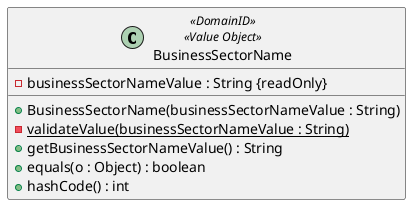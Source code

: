 @startuml

class BusinessSectorName<<DomainID>><<Value Object>> {
    - businessSectorNameValue : String {readOnly}

    + BusinessSectorName(businessSectorNameValue : String)
    - validateValue(businessSectorNameValue : String) {static}
    + getBusinessSectorNameValue() : String
    + equals(o : Object) : boolean
    + hashCode() : int
}

@enduml